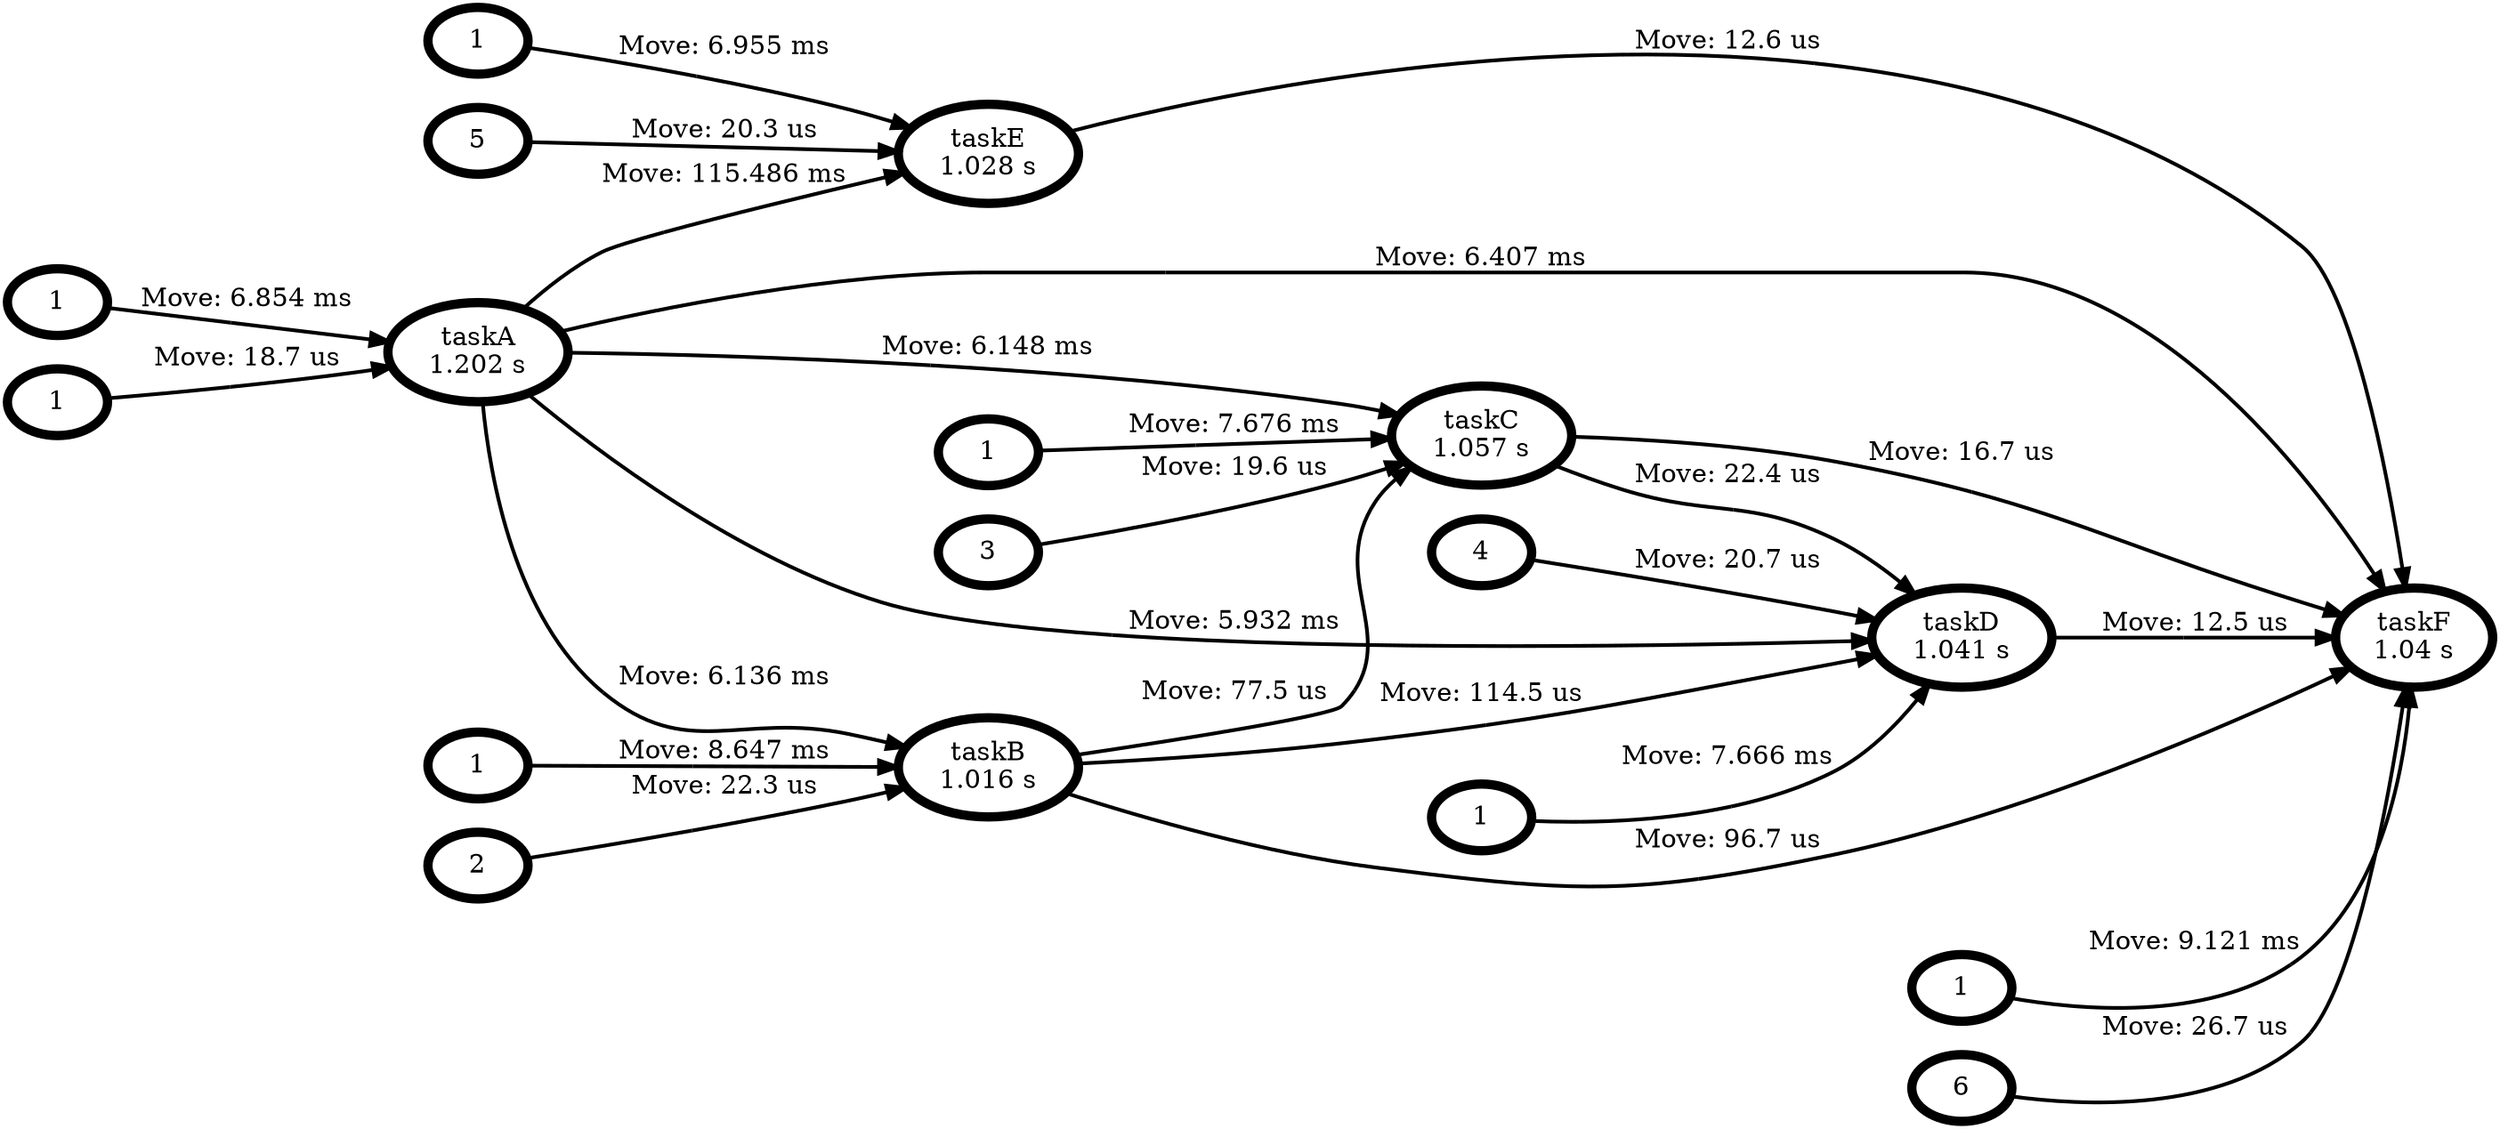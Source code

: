 strict digraph {
graph [layout=dot,rankdir=LR];
n_4 [label="taskA
1.202 s",color="#000000",shape="ellipse",penwidth=5];
n_8 [label="taskE
1.028 s",color="#000000",shape="ellipse",penwidth=5];
n_5 [label="taskB
1.016 s",color="#000000",shape="ellipse",penwidth=5];
n_6 [label="taskC
1.057 s",color="#000000",shape="ellipse",penwidth=5];
n_7 [label="taskD
1.041 s",color="#000000",shape="ellipse",penwidth=5];
n_9 [label="taskF
1.04 s",color="#000000",shape="ellipse",penwidth=5];
n_arg_1_to_5 [label="1",color="black",shape="ellipse",penwidth=5];
n_arg_1_to_5 -> n_5 [label="Move: 8.647 ms",color="black;0.5:#000000",penwidth=2];
n_arg_2_to_5 [label="2",color="black",shape="ellipse",penwidth=5];
n_arg_2_to_5 -> n_5 [label="Move: 22.3 us",color="black;0.5:#000000",penwidth=2];
n_arg_1_to_4 [label="1",color="black",shape="ellipse",penwidth=5];
n_arg_1_to_4 -> n_4 [label="Move: 6.854 ms",color="black;0.5:#000000",penwidth=2];
n_arg_2_to_4 [label="1",color="black",shape="ellipse",penwidth=5];
n_arg_2_to_4 -> n_4 [label="Move: 18.7 us",color="black;0.5:#000000",penwidth=2];
n_arg_1_to_6 [label="1",color="black",shape="ellipse",penwidth=5];
n_arg_1_to_6 -> n_6 [label="Move: 7.676 ms",color="black;0.5:#000000",penwidth=2];
n_arg_2_to_6 [label="3",color="black",shape="ellipse",penwidth=5];
n_arg_2_to_6 -> n_6 [label="Move: 19.6 us",color="black;0.5:#000000",penwidth=2];
n_arg_1_to_7 [label="1",color="black",shape="ellipse",penwidth=5];
n_arg_1_to_7 -> n_7 [label="Move: 7.666 ms",color="black;0.5:#000000",penwidth=2];
n_arg_2_to_7 [label="4",color="black",shape="ellipse",penwidth=5];
n_arg_2_to_7 -> n_7 [label="Move: 20.7 us",color="black;0.5:#000000",penwidth=2];
n_arg_1_to_9 [label="1",color="black",shape="ellipse",penwidth=5];
n_arg_1_to_9 -> n_9 [label="Move: 9.121 ms",color="black;0.5:#000000",penwidth=2];
n_arg_2_to_9 [label="6",color="black",shape="ellipse",penwidth=5];
n_arg_2_to_9 -> n_9 [label="Move: 26.7 us",color="black;0.5:#000000",penwidth=2];
n_arg_1_to_8 [label="1",color="black",shape="ellipse",penwidth=5];
n_arg_1_to_8 -> n_8 [label="Move: 6.955 ms",color="black;0.5:#000000",penwidth=2];
n_arg_2_to_8 [label="5",color="black",shape="ellipse",penwidth=5];
n_arg_2_to_8 -> n_8 [label="Move: 20.3 us",color="black;0.5:#000000",penwidth=2];
n_4 -> n_8 [label="Move: 115.486 ms",color="#000000;0.5:#000000",penwidth=2];
n_4 -> n_5 [label="Move: 6.136 ms",color="#000000;0.5:#000000",penwidth=2];
n_4 -> n_6 [label="Move: 6.148 ms",color="#000000;0.5:#000000",penwidth=2];
n_5 -> n_6 [label="Move: 77.5 us",color="#000000;0.5:#000000",penwidth=2];
n_4 -> n_7 [label="Move: 5.932 ms",color="#000000;0.5:#000000",penwidth=2];
n_5 -> n_7 [label="Move: 114.5 us",color="#000000;0.5:#000000",penwidth=2];
n_6 -> n_7 [label="Move: 22.4 us",color="#000000;0.5:#000000",penwidth=2];
n_4 -> n_9 [label="Move: 6.407 ms",color="#000000;0.5:#000000",penwidth=2];
n_5 -> n_9 [label="Move: 96.7 us",color="#000000;0.5:#000000",penwidth=2];
n_6 -> n_9 [label="Move: 16.7 us",color="#000000;0.5:#000000",penwidth=2];
n_7 -> n_9 [label="Move: 12.5 us",color="#000000;0.5:#000000",penwidth=2];
n_8 -> n_9 [label="Move: 12.6 us",color="#000000;0.5:#000000",penwidth=2];
}

